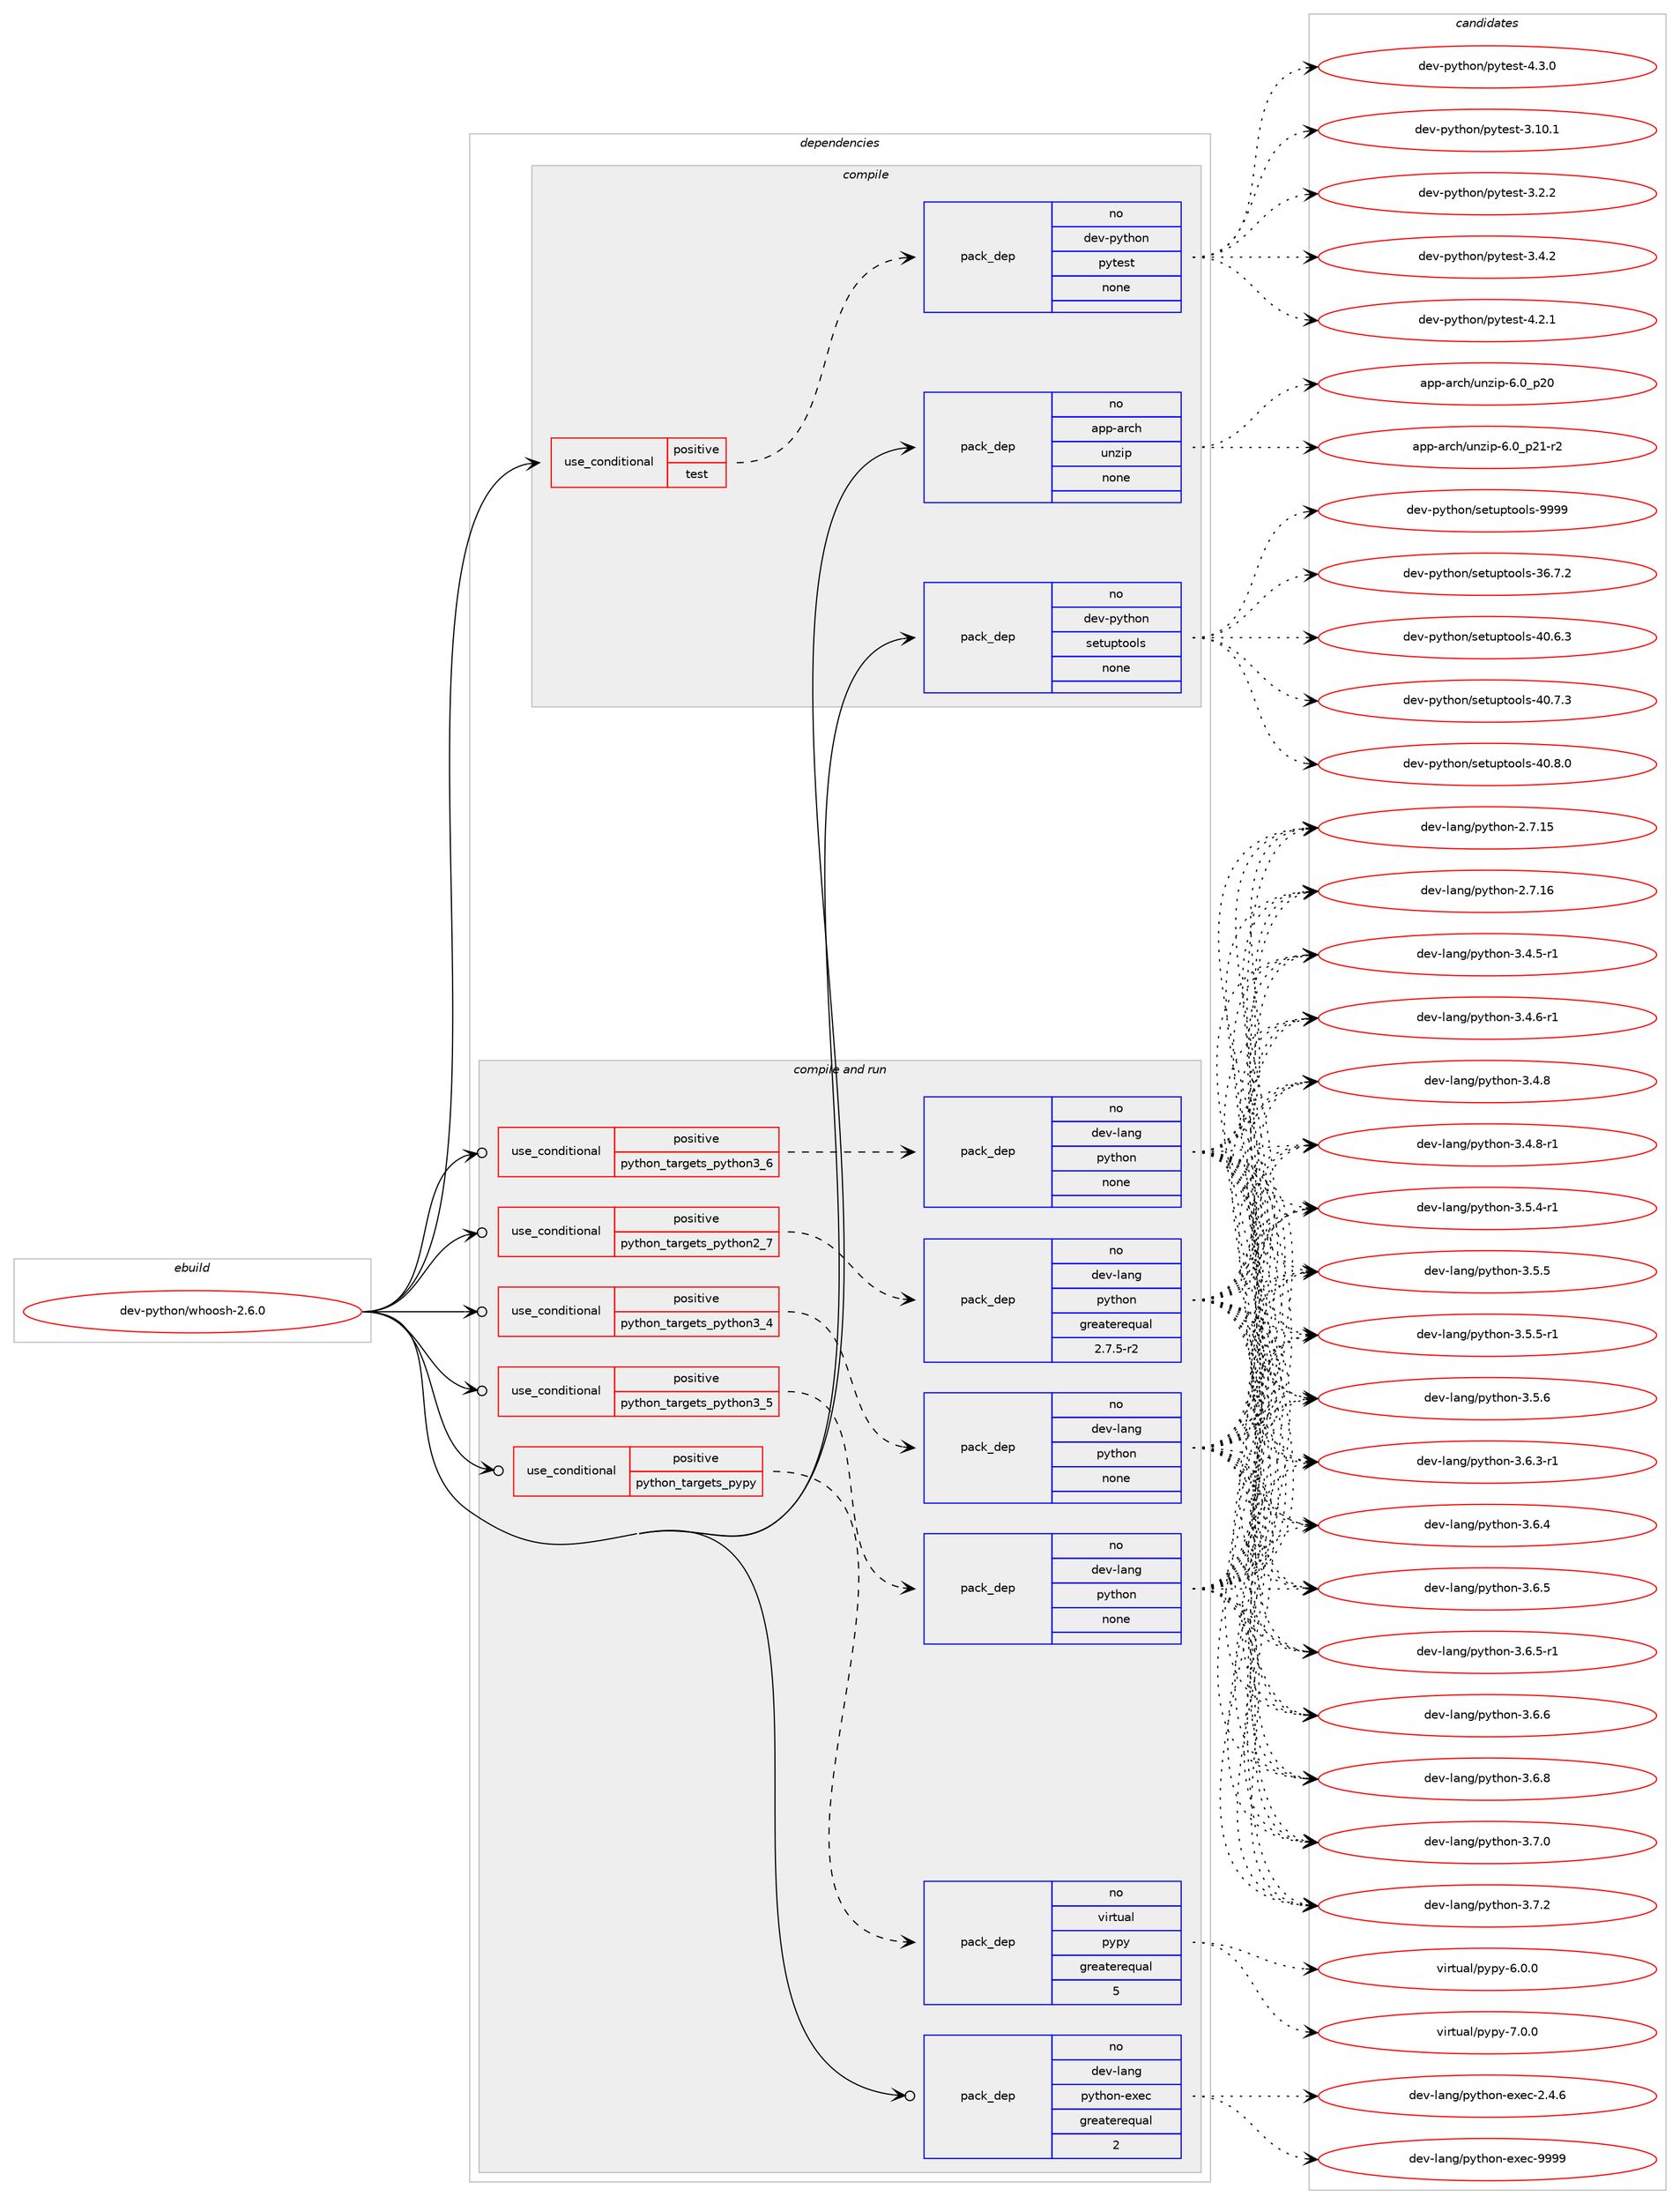 digraph prolog {

# *************
# Graph options
# *************

newrank=true;
concentrate=true;
compound=true;
graph [rankdir=LR,fontname=Helvetica,fontsize=10,ranksep=1.5];#, ranksep=2.5, nodesep=0.2];
edge  [arrowhead=vee];
node  [fontname=Helvetica,fontsize=10];

# **********
# The ebuild
# **********

subgraph cluster_leftcol {
color=gray;
rank=same;
label=<<i>ebuild</i>>;
id [label="dev-python/whoosh-2.6.0", color=red, width=4, href="../dev-python/whoosh-2.6.0.svg"];
}

# ****************
# The dependencies
# ****************

subgraph cluster_midcol {
color=gray;
label=<<i>dependencies</i>>;
subgraph cluster_compile {
fillcolor="#eeeeee";
style=filled;
label=<<i>compile</i>>;
subgraph cond386853 {
dependency1448063 [label=<<TABLE BORDER="0" CELLBORDER="1" CELLSPACING="0" CELLPADDING="4"><TR><TD ROWSPAN="3" CELLPADDING="10">use_conditional</TD></TR><TR><TD>positive</TD></TR><TR><TD>test</TD></TR></TABLE>>, shape=none, color=red];
subgraph pack1037840 {
dependency1448064 [label=<<TABLE BORDER="0" CELLBORDER="1" CELLSPACING="0" CELLPADDING="4" WIDTH="220"><TR><TD ROWSPAN="6" CELLPADDING="30">pack_dep</TD></TR><TR><TD WIDTH="110">no</TD></TR><TR><TD>dev-python</TD></TR><TR><TD>pytest</TD></TR><TR><TD>none</TD></TR><TR><TD></TD></TR></TABLE>>, shape=none, color=blue];
}
dependency1448063:e -> dependency1448064:w [weight=20,style="dashed",arrowhead="vee"];
}
id:e -> dependency1448063:w [weight=20,style="solid",arrowhead="vee"];
subgraph pack1037841 {
dependency1448065 [label=<<TABLE BORDER="0" CELLBORDER="1" CELLSPACING="0" CELLPADDING="4" WIDTH="220"><TR><TD ROWSPAN="6" CELLPADDING="30">pack_dep</TD></TR><TR><TD WIDTH="110">no</TD></TR><TR><TD>app-arch</TD></TR><TR><TD>unzip</TD></TR><TR><TD>none</TD></TR><TR><TD></TD></TR></TABLE>>, shape=none, color=blue];
}
id:e -> dependency1448065:w [weight=20,style="solid",arrowhead="vee"];
subgraph pack1037842 {
dependency1448066 [label=<<TABLE BORDER="0" CELLBORDER="1" CELLSPACING="0" CELLPADDING="4" WIDTH="220"><TR><TD ROWSPAN="6" CELLPADDING="30">pack_dep</TD></TR><TR><TD WIDTH="110">no</TD></TR><TR><TD>dev-python</TD></TR><TR><TD>setuptools</TD></TR><TR><TD>none</TD></TR><TR><TD></TD></TR></TABLE>>, shape=none, color=blue];
}
id:e -> dependency1448066:w [weight=20,style="solid",arrowhead="vee"];
}
subgraph cluster_compileandrun {
fillcolor="#eeeeee";
style=filled;
label=<<i>compile and run</i>>;
subgraph cond386854 {
dependency1448067 [label=<<TABLE BORDER="0" CELLBORDER="1" CELLSPACING="0" CELLPADDING="4"><TR><TD ROWSPAN="3" CELLPADDING="10">use_conditional</TD></TR><TR><TD>positive</TD></TR><TR><TD>python_targets_pypy</TD></TR></TABLE>>, shape=none, color=red];
subgraph pack1037843 {
dependency1448068 [label=<<TABLE BORDER="0" CELLBORDER="1" CELLSPACING="0" CELLPADDING="4" WIDTH="220"><TR><TD ROWSPAN="6" CELLPADDING="30">pack_dep</TD></TR><TR><TD WIDTH="110">no</TD></TR><TR><TD>virtual</TD></TR><TR><TD>pypy</TD></TR><TR><TD>greaterequal</TD></TR><TR><TD>5</TD></TR></TABLE>>, shape=none, color=blue];
}
dependency1448067:e -> dependency1448068:w [weight=20,style="dashed",arrowhead="vee"];
}
id:e -> dependency1448067:w [weight=20,style="solid",arrowhead="odotvee"];
subgraph cond386855 {
dependency1448069 [label=<<TABLE BORDER="0" CELLBORDER="1" CELLSPACING="0" CELLPADDING="4"><TR><TD ROWSPAN="3" CELLPADDING="10">use_conditional</TD></TR><TR><TD>positive</TD></TR><TR><TD>python_targets_python2_7</TD></TR></TABLE>>, shape=none, color=red];
subgraph pack1037844 {
dependency1448070 [label=<<TABLE BORDER="0" CELLBORDER="1" CELLSPACING="0" CELLPADDING="4" WIDTH="220"><TR><TD ROWSPAN="6" CELLPADDING="30">pack_dep</TD></TR><TR><TD WIDTH="110">no</TD></TR><TR><TD>dev-lang</TD></TR><TR><TD>python</TD></TR><TR><TD>greaterequal</TD></TR><TR><TD>2.7.5-r2</TD></TR></TABLE>>, shape=none, color=blue];
}
dependency1448069:e -> dependency1448070:w [weight=20,style="dashed",arrowhead="vee"];
}
id:e -> dependency1448069:w [weight=20,style="solid",arrowhead="odotvee"];
subgraph cond386856 {
dependency1448071 [label=<<TABLE BORDER="0" CELLBORDER="1" CELLSPACING="0" CELLPADDING="4"><TR><TD ROWSPAN="3" CELLPADDING="10">use_conditional</TD></TR><TR><TD>positive</TD></TR><TR><TD>python_targets_python3_4</TD></TR></TABLE>>, shape=none, color=red];
subgraph pack1037845 {
dependency1448072 [label=<<TABLE BORDER="0" CELLBORDER="1" CELLSPACING="0" CELLPADDING="4" WIDTH="220"><TR><TD ROWSPAN="6" CELLPADDING="30">pack_dep</TD></TR><TR><TD WIDTH="110">no</TD></TR><TR><TD>dev-lang</TD></TR><TR><TD>python</TD></TR><TR><TD>none</TD></TR><TR><TD></TD></TR></TABLE>>, shape=none, color=blue];
}
dependency1448071:e -> dependency1448072:w [weight=20,style="dashed",arrowhead="vee"];
}
id:e -> dependency1448071:w [weight=20,style="solid",arrowhead="odotvee"];
subgraph cond386857 {
dependency1448073 [label=<<TABLE BORDER="0" CELLBORDER="1" CELLSPACING="0" CELLPADDING="4"><TR><TD ROWSPAN="3" CELLPADDING="10">use_conditional</TD></TR><TR><TD>positive</TD></TR><TR><TD>python_targets_python3_5</TD></TR></TABLE>>, shape=none, color=red];
subgraph pack1037846 {
dependency1448074 [label=<<TABLE BORDER="0" CELLBORDER="1" CELLSPACING="0" CELLPADDING="4" WIDTH="220"><TR><TD ROWSPAN="6" CELLPADDING="30">pack_dep</TD></TR><TR><TD WIDTH="110">no</TD></TR><TR><TD>dev-lang</TD></TR><TR><TD>python</TD></TR><TR><TD>none</TD></TR><TR><TD></TD></TR></TABLE>>, shape=none, color=blue];
}
dependency1448073:e -> dependency1448074:w [weight=20,style="dashed",arrowhead="vee"];
}
id:e -> dependency1448073:w [weight=20,style="solid",arrowhead="odotvee"];
subgraph cond386858 {
dependency1448075 [label=<<TABLE BORDER="0" CELLBORDER="1" CELLSPACING="0" CELLPADDING="4"><TR><TD ROWSPAN="3" CELLPADDING="10">use_conditional</TD></TR><TR><TD>positive</TD></TR><TR><TD>python_targets_python3_6</TD></TR></TABLE>>, shape=none, color=red];
subgraph pack1037847 {
dependency1448076 [label=<<TABLE BORDER="0" CELLBORDER="1" CELLSPACING="0" CELLPADDING="4" WIDTH="220"><TR><TD ROWSPAN="6" CELLPADDING="30">pack_dep</TD></TR><TR><TD WIDTH="110">no</TD></TR><TR><TD>dev-lang</TD></TR><TR><TD>python</TD></TR><TR><TD>none</TD></TR><TR><TD></TD></TR></TABLE>>, shape=none, color=blue];
}
dependency1448075:e -> dependency1448076:w [weight=20,style="dashed",arrowhead="vee"];
}
id:e -> dependency1448075:w [weight=20,style="solid",arrowhead="odotvee"];
subgraph pack1037848 {
dependency1448077 [label=<<TABLE BORDER="0" CELLBORDER="1" CELLSPACING="0" CELLPADDING="4" WIDTH="220"><TR><TD ROWSPAN="6" CELLPADDING="30">pack_dep</TD></TR><TR><TD WIDTH="110">no</TD></TR><TR><TD>dev-lang</TD></TR><TR><TD>python-exec</TD></TR><TR><TD>greaterequal</TD></TR><TR><TD>2</TD></TR></TABLE>>, shape=none, color=blue];
}
id:e -> dependency1448077:w [weight=20,style="solid",arrowhead="odotvee"];
}
subgraph cluster_run {
fillcolor="#eeeeee";
style=filled;
label=<<i>run</i>>;
}
}

# **************
# The candidates
# **************

subgraph cluster_choices {
rank=same;
color=gray;
label=<<i>candidates</i>>;

subgraph choice1037840 {
color=black;
nodesep=1;
choice100101118451121211161041111104711212111610111511645514649484649 [label="dev-python/pytest-3.10.1", color=red, width=4,href="../dev-python/pytest-3.10.1.svg"];
choice1001011184511212111610411111047112121116101115116455146504650 [label="dev-python/pytest-3.2.2", color=red, width=4,href="../dev-python/pytest-3.2.2.svg"];
choice1001011184511212111610411111047112121116101115116455146524650 [label="dev-python/pytest-3.4.2", color=red, width=4,href="../dev-python/pytest-3.4.2.svg"];
choice1001011184511212111610411111047112121116101115116455246504649 [label="dev-python/pytest-4.2.1", color=red, width=4,href="../dev-python/pytest-4.2.1.svg"];
choice1001011184511212111610411111047112121116101115116455246514648 [label="dev-python/pytest-4.3.0", color=red, width=4,href="../dev-python/pytest-4.3.0.svg"];
dependency1448064:e -> choice100101118451121211161041111104711212111610111511645514649484649:w [style=dotted,weight="100"];
dependency1448064:e -> choice1001011184511212111610411111047112121116101115116455146504650:w [style=dotted,weight="100"];
dependency1448064:e -> choice1001011184511212111610411111047112121116101115116455146524650:w [style=dotted,weight="100"];
dependency1448064:e -> choice1001011184511212111610411111047112121116101115116455246504649:w [style=dotted,weight="100"];
dependency1448064:e -> choice1001011184511212111610411111047112121116101115116455246514648:w [style=dotted,weight="100"];
}
subgraph choice1037841 {
color=black;
nodesep=1;
choice971121124597114991044711711012210511245544648951125048 [label="app-arch/unzip-6.0_p20", color=red, width=4,href="../app-arch/unzip-6.0_p20.svg"];
choice9711211245971149910447117110122105112455446489511250494511450 [label="app-arch/unzip-6.0_p21-r2", color=red, width=4,href="../app-arch/unzip-6.0_p21-r2.svg"];
dependency1448065:e -> choice971121124597114991044711711012210511245544648951125048:w [style=dotted,weight="100"];
dependency1448065:e -> choice9711211245971149910447117110122105112455446489511250494511450:w [style=dotted,weight="100"];
}
subgraph choice1037842 {
color=black;
nodesep=1;
choice100101118451121211161041111104711510111611711211611111110811545515446554650 [label="dev-python/setuptools-36.7.2", color=red, width=4,href="../dev-python/setuptools-36.7.2.svg"];
choice100101118451121211161041111104711510111611711211611111110811545524846544651 [label="dev-python/setuptools-40.6.3", color=red, width=4,href="../dev-python/setuptools-40.6.3.svg"];
choice100101118451121211161041111104711510111611711211611111110811545524846554651 [label="dev-python/setuptools-40.7.3", color=red, width=4,href="../dev-python/setuptools-40.7.3.svg"];
choice100101118451121211161041111104711510111611711211611111110811545524846564648 [label="dev-python/setuptools-40.8.0", color=red, width=4,href="../dev-python/setuptools-40.8.0.svg"];
choice10010111845112121116104111110471151011161171121161111111081154557575757 [label="dev-python/setuptools-9999", color=red, width=4,href="../dev-python/setuptools-9999.svg"];
dependency1448066:e -> choice100101118451121211161041111104711510111611711211611111110811545515446554650:w [style=dotted,weight="100"];
dependency1448066:e -> choice100101118451121211161041111104711510111611711211611111110811545524846544651:w [style=dotted,weight="100"];
dependency1448066:e -> choice100101118451121211161041111104711510111611711211611111110811545524846554651:w [style=dotted,weight="100"];
dependency1448066:e -> choice100101118451121211161041111104711510111611711211611111110811545524846564648:w [style=dotted,weight="100"];
dependency1448066:e -> choice10010111845112121116104111110471151011161171121161111111081154557575757:w [style=dotted,weight="100"];
}
subgraph choice1037843 {
color=black;
nodesep=1;
choice1181051141161179710847112121112121455446484648 [label="virtual/pypy-6.0.0", color=red, width=4,href="../virtual/pypy-6.0.0.svg"];
choice1181051141161179710847112121112121455546484648 [label="virtual/pypy-7.0.0", color=red, width=4,href="../virtual/pypy-7.0.0.svg"];
dependency1448068:e -> choice1181051141161179710847112121112121455446484648:w [style=dotted,weight="100"];
dependency1448068:e -> choice1181051141161179710847112121112121455546484648:w [style=dotted,weight="100"];
}
subgraph choice1037844 {
color=black;
nodesep=1;
choice10010111845108971101034711212111610411111045504655464953 [label="dev-lang/python-2.7.15", color=red, width=4,href="../dev-lang/python-2.7.15.svg"];
choice10010111845108971101034711212111610411111045504655464954 [label="dev-lang/python-2.7.16", color=red, width=4,href="../dev-lang/python-2.7.16.svg"];
choice1001011184510897110103471121211161041111104551465246534511449 [label="dev-lang/python-3.4.5-r1", color=red, width=4,href="../dev-lang/python-3.4.5-r1.svg"];
choice1001011184510897110103471121211161041111104551465246544511449 [label="dev-lang/python-3.4.6-r1", color=red, width=4,href="../dev-lang/python-3.4.6-r1.svg"];
choice100101118451089711010347112121116104111110455146524656 [label="dev-lang/python-3.4.8", color=red, width=4,href="../dev-lang/python-3.4.8.svg"];
choice1001011184510897110103471121211161041111104551465246564511449 [label="dev-lang/python-3.4.8-r1", color=red, width=4,href="../dev-lang/python-3.4.8-r1.svg"];
choice1001011184510897110103471121211161041111104551465346524511449 [label="dev-lang/python-3.5.4-r1", color=red, width=4,href="../dev-lang/python-3.5.4-r1.svg"];
choice100101118451089711010347112121116104111110455146534653 [label="dev-lang/python-3.5.5", color=red, width=4,href="../dev-lang/python-3.5.5.svg"];
choice1001011184510897110103471121211161041111104551465346534511449 [label="dev-lang/python-3.5.5-r1", color=red, width=4,href="../dev-lang/python-3.5.5-r1.svg"];
choice100101118451089711010347112121116104111110455146534654 [label="dev-lang/python-3.5.6", color=red, width=4,href="../dev-lang/python-3.5.6.svg"];
choice1001011184510897110103471121211161041111104551465446514511449 [label="dev-lang/python-3.6.3-r1", color=red, width=4,href="../dev-lang/python-3.6.3-r1.svg"];
choice100101118451089711010347112121116104111110455146544652 [label="dev-lang/python-3.6.4", color=red, width=4,href="../dev-lang/python-3.6.4.svg"];
choice100101118451089711010347112121116104111110455146544653 [label="dev-lang/python-3.6.5", color=red, width=4,href="../dev-lang/python-3.6.5.svg"];
choice1001011184510897110103471121211161041111104551465446534511449 [label="dev-lang/python-3.6.5-r1", color=red, width=4,href="../dev-lang/python-3.6.5-r1.svg"];
choice100101118451089711010347112121116104111110455146544654 [label="dev-lang/python-3.6.6", color=red, width=4,href="../dev-lang/python-3.6.6.svg"];
choice100101118451089711010347112121116104111110455146544656 [label="dev-lang/python-3.6.8", color=red, width=4,href="../dev-lang/python-3.6.8.svg"];
choice100101118451089711010347112121116104111110455146554648 [label="dev-lang/python-3.7.0", color=red, width=4,href="../dev-lang/python-3.7.0.svg"];
choice100101118451089711010347112121116104111110455146554650 [label="dev-lang/python-3.7.2", color=red, width=4,href="../dev-lang/python-3.7.2.svg"];
dependency1448070:e -> choice10010111845108971101034711212111610411111045504655464953:w [style=dotted,weight="100"];
dependency1448070:e -> choice10010111845108971101034711212111610411111045504655464954:w [style=dotted,weight="100"];
dependency1448070:e -> choice1001011184510897110103471121211161041111104551465246534511449:w [style=dotted,weight="100"];
dependency1448070:e -> choice1001011184510897110103471121211161041111104551465246544511449:w [style=dotted,weight="100"];
dependency1448070:e -> choice100101118451089711010347112121116104111110455146524656:w [style=dotted,weight="100"];
dependency1448070:e -> choice1001011184510897110103471121211161041111104551465246564511449:w [style=dotted,weight="100"];
dependency1448070:e -> choice1001011184510897110103471121211161041111104551465346524511449:w [style=dotted,weight="100"];
dependency1448070:e -> choice100101118451089711010347112121116104111110455146534653:w [style=dotted,weight="100"];
dependency1448070:e -> choice1001011184510897110103471121211161041111104551465346534511449:w [style=dotted,weight="100"];
dependency1448070:e -> choice100101118451089711010347112121116104111110455146534654:w [style=dotted,weight="100"];
dependency1448070:e -> choice1001011184510897110103471121211161041111104551465446514511449:w [style=dotted,weight="100"];
dependency1448070:e -> choice100101118451089711010347112121116104111110455146544652:w [style=dotted,weight="100"];
dependency1448070:e -> choice100101118451089711010347112121116104111110455146544653:w [style=dotted,weight="100"];
dependency1448070:e -> choice1001011184510897110103471121211161041111104551465446534511449:w [style=dotted,weight="100"];
dependency1448070:e -> choice100101118451089711010347112121116104111110455146544654:w [style=dotted,weight="100"];
dependency1448070:e -> choice100101118451089711010347112121116104111110455146544656:w [style=dotted,weight="100"];
dependency1448070:e -> choice100101118451089711010347112121116104111110455146554648:w [style=dotted,weight="100"];
dependency1448070:e -> choice100101118451089711010347112121116104111110455146554650:w [style=dotted,weight="100"];
}
subgraph choice1037845 {
color=black;
nodesep=1;
choice10010111845108971101034711212111610411111045504655464953 [label="dev-lang/python-2.7.15", color=red, width=4,href="../dev-lang/python-2.7.15.svg"];
choice10010111845108971101034711212111610411111045504655464954 [label="dev-lang/python-2.7.16", color=red, width=4,href="../dev-lang/python-2.7.16.svg"];
choice1001011184510897110103471121211161041111104551465246534511449 [label="dev-lang/python-3.4.5-r1", color=red, width=4,href="../dev-lang/python-3.4.5-r1.svg"];
choice1001011184510897110103471121211161041111104551465246544511449 [label="dev-lang/python-3.4.6-r1", color=red, width=4,href="../dev-lang/python-3.4.6-r1.svg"];
choice100101118451089711010347112121116104111110455146524656 [label="dev-lang/python-3.4.8", color=red, width=4,href="../dev-lang/python-3.4.8.svg"];
choice1001011184510897110103471121211161041111104551465246564511449 [label="dev-lang/python-3.4.8-r1", color=red, width=4,href="../dev-lang/python-3.4.8-r1.svg"];
choice1001011184510897110103471121211161041111104551465346524511449 [label="dev-lang/python-3.5.4-r1", color=red, width=4,href="../dev-lang/python-3.5.4-r1.svg"];
choice100101118451089711010347112121116104111110455146534653 [label="dev-lang/python-3.5.5", color=red, width=4,href="../dev-lang/python-3.5.5.svg"];
choice1001011184510897110103471121211161041111104551465346534511449 [label="dev-lang/python-3.5.5-r1", color=red, width=4,href="../dev-lang/python-3.5.5-r1.svg"];
choice100101118451089711010347112121116104111110455146534654 [label="dev-lang/python-3.5.6", color=red, width=4,href="../dev-lang/python-3.5.6.svg"];
choice1001011184510897110103471121211161041111104551465446514511449 [label="dev-lang/python-3.6.3-r1", color=red, width=4,href="../dev-lang/python-3.6.3-r1.svg"];
choice100101118451089711010347112121116104111110455146544652 [label="dev-lang/python-3.6.4", color=red, width=4,href="../dev-lang/python-3.6.4.svg"];
choice100101118451089711010347112121116104111110455146544653 [label="dev-lang/python-3.6.5", color=red, width=4,href="../dev-lang/python-3.6.5.svg"];
choice1001011184510897110103471121211161041111104551465446534511449 [label="dev-lang/python-3.6.5-r1", color=red, width=4,href="../dev-lang/python-3.6.5-r1.svg"];
choice100101118451089711010347112121116104111110455146544654 [label="dev-lang/python-3.6.6", color=red, width=4,href="../dev-lang/python-3.6.6.svg"];
choice100101118451089711010347112121116104111110455146544656 [label="dev-lang/python-3.6.8", color=red, width=4,href="../dev-lang/python-3.6.8.svg"];
choice100101118451089711010347112121116104111110455146554648 [label="dev-lang/python-3.7.0", color=red, width=4,href="../dev-lang/python-3.7.0.svg"];
choice100101118451089711010347112121116104111110455146554650 [label="dev-lang/python-3.7.2", color=red, width=4,href="../dev-lang/python-3.7.2.svg"];
dependency1448072:e -> choice10010111845108971101034711212111610411111045504655464953:w [style=dotted,weight="100"];
dependency1448072:e -> choice10010111845108971101034711212111610411111045504655464954:w [style=dotted,weight="100"];
dependency1448072:e -> choice1001011184510897110103471121211161041111104551465246534511449:w [style=dotted,weight="100"];
dependency1448072:e -> choice1001011184510897110103471121211161041111104551465246544511449:w [style=dotted,weight="100"];
dependency1448072:e -> choice100101118451089711010347112121116104111110455146524656:w [style=dotted,weight="100"];
dependency1448072:e -> choice1001011184510897110103471121211161041111104551465246564511449:w [style=dotted,weight="100"];
dependency1448072:e -> choice1001011184510897110103471121211161041111104551465346524511449:w [style=dotted,weight="100"];
dependency1448072:e -> choice100101118451089711010347112121116104111110455146534653:w [style=dotted,weight="100"];
dependency1448072:e -> choice1001011184510897110103471121211161041111104551465346534511449:w [style=dotted,weight="100"];
dependency1448072:e -> choice100101118451089711010347112121116104111110455146534654:w [style=dotted,weight="100"];
dependency1448072:e -> choice1001011184510897110103471121211161041111104551465446514511449:w [style=dotted,weight="100"];
dependency1448072:e -> choice100101118451089711010347112121116104111110455146544652:w [style=dotted,weight="100"];
dependency1448072:e -> choice100101118451089711010347112121116104111110455146544653:w [style=dotted,weight="100"];
dependency1448072:e -> choice1001011184510897110103471121211161041111104551465446534511449:w [style=dotted,weight="100"];
dependency1448072:e -> choice100101118451089711010347112121116104111110455146544654:w [style=dotted,weight="100"];
dependency1448072:e -> choice100101118451089711010347112121116104111110455146544656:w [style=dotted,weight="100"];
dependency1448072:e -> choice100101118451089711010347112121116104111110455146554648:w [style=dotted,weight="100"];
dependency1448072:e -> choice100101118451089711010347112121116104111110455146554650:w [style=dotted,weight="100"];
}
subgraph choice1037846 {
color=black;
nodesep=1;
choice10010111845108971101034711212111610411111045504655464953 [label="dev-lang/python-2.7.15", color=red, width=4,href="../dev-lang/python-2.7.15.svg"];
choice10010111845108971101034711212111610411111045504655464954 [label="dev-lang/python-2.7.16", color=red, width=4,href="../dev-lang/python-2.7.16.svg"];
choice1001011184510897110103471121211161041111104551465246534511449 [label="dev-lang/python-3.4.5-r1", color=red, width=4,href="../dev-lang/python-3.4.5-r1.svg"];
choice1001011184510897110103471121211161041111104551465246544511449 [label="dev-lang/python-3.4.6-r1", color=red, width=4,href="../dev-lang/python-3.4.6-r1.svg"];
choice100101118451089711010347112121116104111110455146524656 [label="dev-lang/python-3.4.8", color=red, width=4,href="../dev-lang/python-3.4.8.svg"];
choice1001011184510897110103471121211161041111104551465246564511449 [label="dev-lang/python-3.4.8-r1", color=red, width=4,href="../dev-lang/python-3.4.8-r1.svg"];
choice1001011184510897110103471121211161041111104551465346524511449 [label="dev-lang/python-3.5.4-r1", color=red, width=4,href="../dev-lang/python-3.5.4-r1.svg"];
choice100101118451089711010347112121116104111110455146534653 [label="dev-lang/python-3.5.5", color=red, width=4,href="../dev-lang/python-3.5.5.svg"];
choice1001011184510897110103471121211161041111104551465346534511449 [label="dev-lang/python-3.5.5-r1", color=red, width=4,href="../dev-lang/python-3.5.5-r1.svg"];
choice100101118451089711010347112121116104111110455146534654 [label="dev-lang/python-3.5.6", color=red, width=4,href="../dev-lang/python-3.5.6.svg"];
choice1001011184510897110103471121211161041111104551465446514511449 [label="dev-lang/python-3.6.3-r1", color=red, width=4,href="../dev-lang/python-3.6.3-r1.svg"];
choice100101118451089711010347112121116104111110455146544652 [label="dev-lang/python-3.6.4", color=red, width=4,href="../dev-lang/python-3.6.4.svg"];
choice100101118451089711010347112121116104111110455146544653 [label="dev-lang/python-3.6.5", color=red, width=4,href="../dev-lang/python-3.6.5.svg"];
choice1001011184510897110103471121211161041111104551465446534511449 [label="dev-lang/python-3.6.5-r1", color=red, width=4,href="../dev-lang/python-3.6.5-r1.svg"];
choice100101118451089711010347112121116104111110455146544654 [label="dev-lang/python-3.6.6", color=red, width=4,href="../dev-lang/python-3.6.6.svg"];
choice100101118451089711010347112121116104111110455146544656 [label="dev-lang/python-3.6.8", color=red, width=4,href="../dev-lang/python-3.6.8.svg"];
choice100101118451089711010347112121116104111110455146554648 [label="dev-lang/python-3.7.0", color=red, width=4,href="../dev-lang/python-3.7.0.svg"];
choice100101118451089711010347112121116104111110455146554650 [label="dev-lang/python-3.7.2", color=red, width=4,href="../dev-lang/python-3.7.2.svg"];
dependency1448074:e -> choice10010111845108971101034711212111610411111045504655464953:w [style=dotted,weight="100"];
dependency1448074:e -> choice10010111845108971101034711212111610411111045504655464954:w [style=dotted,weight="100"];
dependency1448074:e -> choice1001011184510897110103471121211161041111104551465246534511449:w [style=dotted,weight="100"];
dependency1448074:e -> choice1001011184510897110103471121211161041111104551465246544511449:w [style=dotted,weight="100"];
dependency1448074:e -> choice100101118451089711010347112121116104111110455146524656:w [style=dotted,weight="100"];
dependency1448074:e -> choice1001011184510897110103471121211161041111104551465246564511449:w [style=dotted,weight="100"];
dependency1448074:e -> choice1001011184510897110103471121211161041111104551465346524511449:w [style=dotted,weight="100"];
dependency1448074:e -> choice100101118451089711010347112121116104111110455146534653:w [style=dotted,weight="100"];
dependency1448074:e -> choice1001011184510897110103471121211161041111104551465346534511449:w [style=dotted,weight="100"];
dependency1448074:e -> choice100101118451089711010347112121116104111110455146534654:w [style=dotted,weight="100"];
dependency1448074:e -> choice1001011184510897110103471121211161041111104551465446514511449:w [style=dotted,weight="100"];
dependency1448074:e -> choice100101118451089711010347112121116104111110455146544652:w [style=dotted,weight="100"];
dependency1448074:e -> choice100101118451089711010347112121116104111110455146544653:w [style=dotted,weight="100"];
dependency1448074:e -> choice1001011184510897110103471121211161041111104551465446534511449:w [style=dotted,weight="100"];
dependency1448074:e -> choice100101118451089711010347112121116104111110455146544654:w [style=dotted,weight="100"];
dependency1448074:e -> choice100101118451089711010347112121116104111110455146544656:w [style=dotted,weight="100"];
dependency1448074:e -> choice100101118451089711010347112121116104111110455146554648:w [style=dotted,weight="100"];
dependency1448074:e -> choice100101118451089711010347112121116104111110455146554650:w [style=dotted,weight="100"];
}
subgraph choice1037847 {
color=black;
nodesep=1;
choice10010111845108971101034711212111610411111045504655464953 [label="dev-lang/python-2.7.15", color=red, width=4,href="../dev-lang/python-2.7.15.svg"];
choice10010111845108971101034711212111610411111045504655464954 [label="dev-lang/python-2.7.16", color=red, width=4,href="../dev-lang/python-2.7.16.svg"];
choice1001011184510897110103471121211161041111104551465246534511449 [label="dev-lang/python-3.4.5-r1", color=red, width=4,href="../dev-lang/python-3.4.5-r1.svg"];
choice1001011184510897110103471121211161041111104551465246544511449 [label="dev-lang/python-3.4.6-r1", color=red, width=4,href="../dev-lang/python-3.4.6-r1.svg"];
choice100101118451089711010347112121116104111110455146524656 [label="dev-lang/python-3.4.8", color=red, width=4,href="../dev-lang/python-3.4.8.svg"];
choice1001011184510897110103471121211161041111104551465246564511449 [label="dev-lang/python-3.4.8-r1", color=red, width=4,href="../dev-lang/python-3.4.8-r1.svg"];
choice1001011184510897110103471121211161041111104551465346524511449 [label="dev-lang/python-3.5.4-r1", color=red, width=4,href="../dev-lang/python-3.5.4-r1.svg"];
choice100101118451089711010347112121116104111110455146534653 [label="dev-lang/python-3.5.5", color=red, width=4,href="../dev-lang/python-3.5.5.svg"];
choice1001011184510897110103471121211161041111104551465346534511449 [label="dev-lang/python-3.5.5-r1", color=red, width=4,href="../dev-lang/python-3.5.5-r1.svg"];
choice100101118451089711010347112121116104111110455146534654 [label="dev-lang/python-3.5.6", color=red, width=4,href="../dev-lang/python-3.5.6.svg"];
choice1001011184510897110103471121211161041111104551465446514511449 [label="dev-lang/python-3.6.3-r1", color=red, width=4,href="../dev-lang/python-3.6.3-r1.svg"];
choice100101118451089711010347112121116104111110455146544652 [label="dev-lang/python-3.6.4", color=red, width=4,href="../dev-lang/python-3.6.4.svg"];
choice100101118451089711010347112121116104111110455146544653 [label="dev-lang/python-3.6.5", color=red, width=4,href="../dev-lang/python-3.6.5.svg"];
choice1001011184510897110103471121211161041111104551465446534511449 [label="dev-lang/python-3.6.5-r1", color=red, width=4,href="../dev-lang/python-3.6.5-r1.svg"];
choice100101118451089711010347112121116104111110455146544654 [label="dev-lang/python-3.6.6", color=red, width=4,href="../dev-lang/python-3.6.6.svg"];
choice100101118451089711010347112121116104111110455146544656 [label="dev-lang/python-3.6.8", color=red, width=4,href="../dev-lang/python-3.6.8.svg"];
choice100101118451089711010347112121116104111110455146554648 [label="dev-lang/python-3.7.0", color=red, width=4,href="../dev-lang/python-3.7.0.svg"];
choice100101118451089711010347112121116104111110455146554650 [label="dev-lang/python-3.7.2", color=red, width=4,href="../dev-lang/python-3.7.2.svg"];
dependency1448076:e -> choice10010111845108971101034711212111610411111045504655464953:w [style=dotted,weight="100"];
dependency1448076:e -> choice10010111845108971101034711212111610411111045504655464954:w [style=dotted,weight="100"];
dependency1448076:e -> choice1001011184510897110103471121211161041111104551465246534511449:w [style=dotted,weight="100"];
dependency1448076:e -> choice1001011184510897110103471121211161041111104551465246544511449:w [style=dotted,weight="100"];
dependency1448076:e -> choice100101118451089711010347112121116104111110455146524656:w [style=dotted,weight="100"];
dependency1448076:e -> choice1001011184510897110103471121211161041111104551465246564511449:w [style=dotted,weight="100"];
dependency1448076:e -> choice1001011184510897110103471121211161041111104551465346524511449:w [style=dotted,weight="100"];
dependency1448076:e -> choice100101118451089711010347112121116104111110455146534653:w [style=dotted,weight="100"];
dependency1448076:e -> choice1001011184510897110103471121211161041111104551465346534511449:w [style=dotted,weight="100"];
dependency1448076:e -> choice100101118451089711010347112121116104111110455146534654:w [style=dotted,weight="100"];
dependency1448076:e -> choice1001011184510897110103471121211161041111104551465446514511449:w [style=dotted,weight="100"];
dependency1448076:e -> choice100101118451089711010347112121116104111110455146544652:w [style=dotted,weight="100"];
dependency1448076:e -> choice100101118451089711010347112121116104111110455146544653:w [style=dotted,weight="100"];
dependency1448076:e -> choice1001011184510897110103471121211161041111104551465446534511449:w [style=dotted,weight="100"];
dependency1448076:e -> choice100101118451089711010347112121116104111110455146544654:w [style=dotted,weight="100"];
dependency1448076:e -> choice100101118451089711010347112121116104111110455146544656:w [style=dotted,weight="100"];
dependency1448076:e -> choice100101118451089711010347112121116104111110455146554648:w [style=dotted,weight="100"];
dependency1448076:e -> choice100101118451089711010347112121116104111110455146554650:w [style=dotted,weight="100"];
}
subgraph choice1037848 {
color=black;
nodesep=1;
choice1001011184510897110103471121211161041111104510112010199455046524654 [label="dev-lang/python-exec-2.4.6", color=red, width=4,href="../dev-lang/python-exec-2.4.6.svg"];
choice10010111845108971101034711212111610411111045101120101994557575757 [label="dev-lang/python-exec-9999", color=red, width=4,href="../dev-lang/python-exec-9999.svg"];
dependency1448077:e -> choice1001011184510897110103471121211161041111104510112010199455046524654:w [style=dotted,weight="100"];
dependency1448077:e -> choice10010111845108971101034711212111610411111045101120101994557575757:w [style=dotted,weight="100"];
}
}

}
